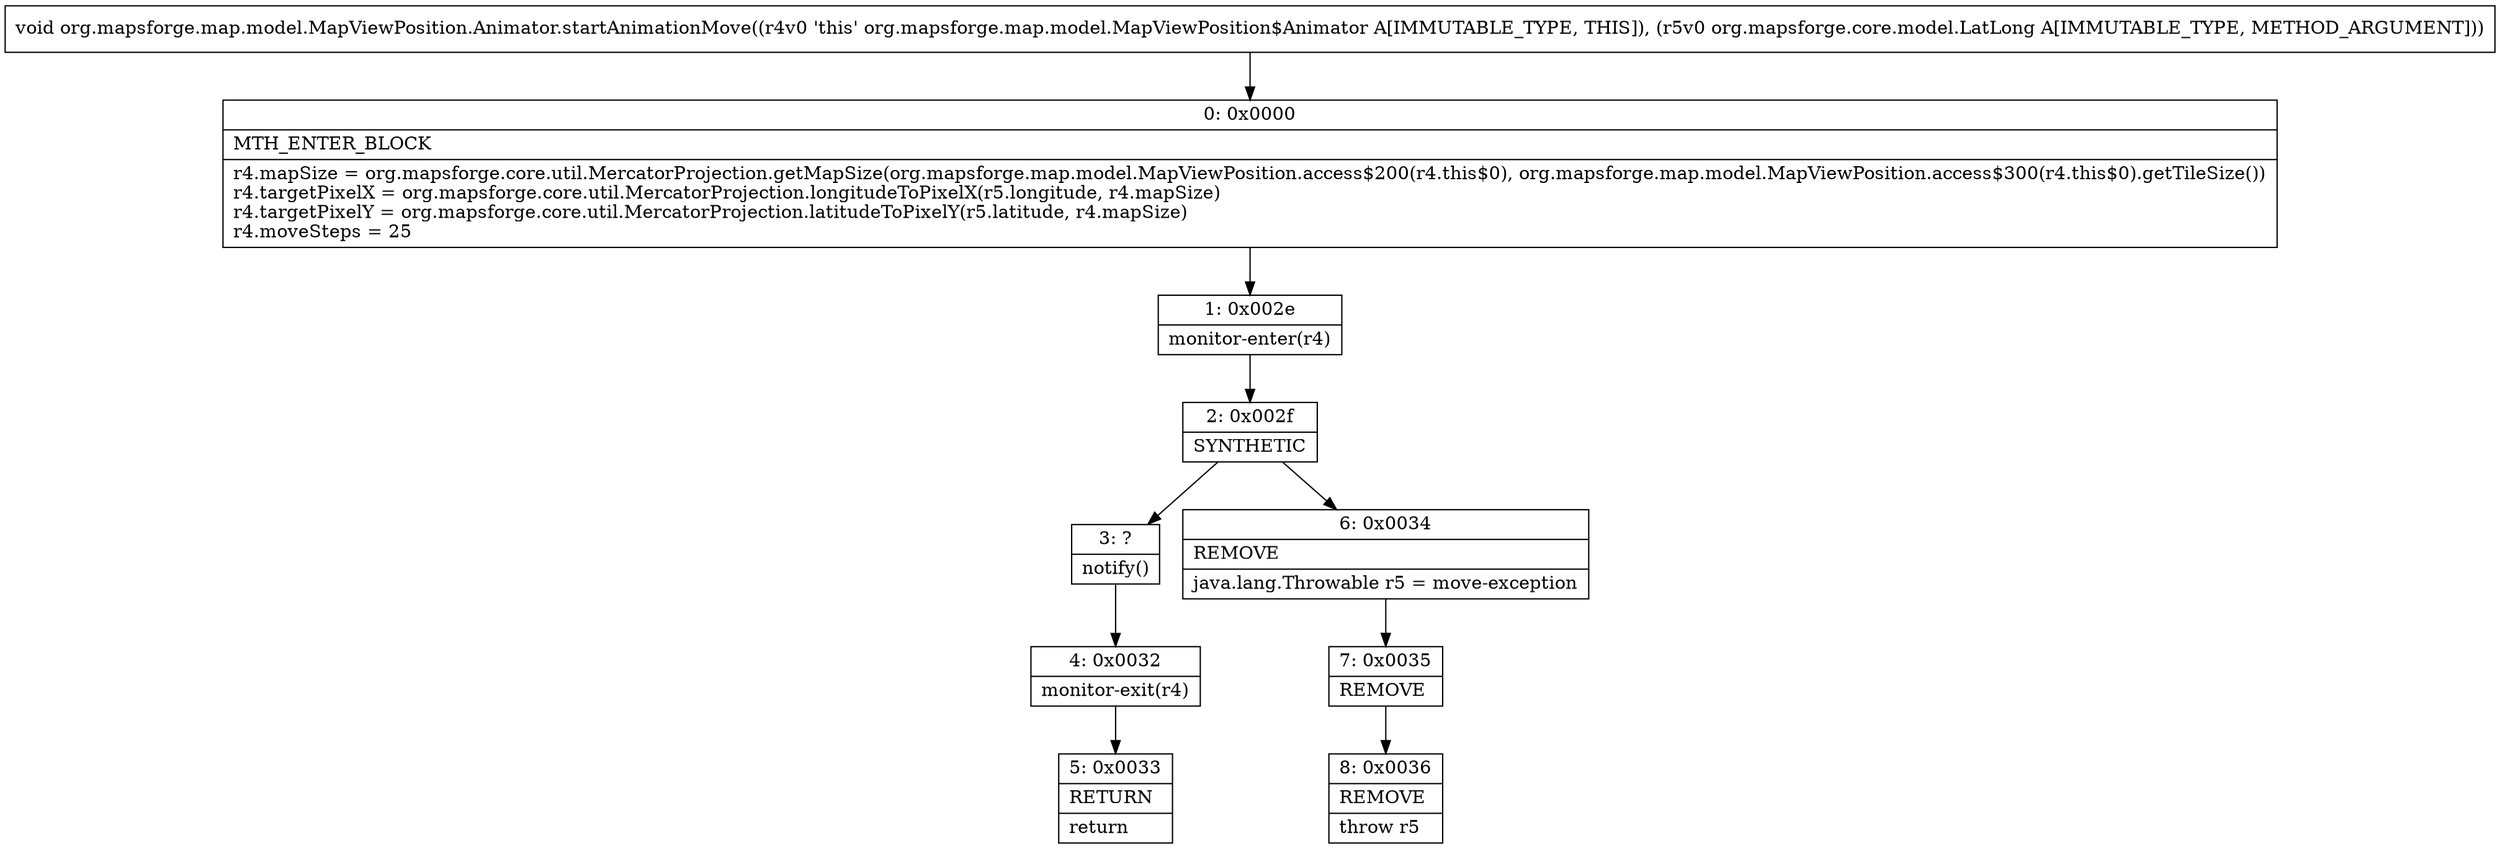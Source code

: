 digraph "CFG fororg.mapsforge.map.model.MapViewPosition.Animator.startAnimationMove(Lorg\/mapsforge\/core\/model\/LatLong;)V" {
Node_0 [shape=record,label="{0\:\ 0x0000|MTH_ENTER_BLOCK\l|r4.mapSize = org.mapsforge.core.util.MercatorProjection.getMapSize(org.mapsforge.map.model.MapViewPosition.access$200(r4.this$0), org.mapsforge.map.model.MapViewPosition.access$300(r4.this$0).getTileSize())\lr4.targetPixelX = org.mapsforge.core.util.MercatorProjection.longitudeToPixelX(r5.longitude, r4.mapSize)\lr4.targetPixelY = org.mapsforge.core.util.MercatorProjection.latitudeToPixelY(r5.latitude, r4.mapSize)\lr4.moveSteps = 25\l}"];
Node_1 [shape=record,label="{1\:\ 0x002e|monitor\-enter(r4)\l}"];
Node_2 [shape=record,label="{2\:\ 0x002f|SYNTHETIC\l}"];
Node_3 [shape=record,label="{3\:\ ?|notify()\l}"];
Node_4 [shape=record,label="{4\:\ 0x0032|monitor\-exit(r4)\l}"];
Node_5 [shape=record,label="{5\:\ 0x0033|RETURN\l|return\l}"];
Node_6 [shape=record,label="{6\:\ 0x0034|REMOVE\l|java.lang.Throwable r5 = move\-exception\l}"];
Node_7 [shape=record,label="{7\:\ 0x0035|REMOVE\l}"];
Node_8 [shape=record,label="{8\:\ 0x0036|REMOVE\l|throw r5\l}"];
MethodNode[shape=record,label="{void org.mapsforge.map.model.MapViewPosition.Animator.startAnimationMove((r4v0 'this' org.mapsforge.map.model.MapViewPosition$Animator A[IMMUTABLE_TYPE, THIS]), (r5v0 org.mapsforge.core.model.LatLong A[IMMUTABLE_TYPE, METHOD_ARGUMENT])) }"];
MethodNode -> Node_0;
Node_0 -> Node_1;
Node_1 -> Node_2;
Node_2 -> Node_3;
Node_2 -> Node_6;
Node_3 -> Node_4;
Node_4 -> Node_5;
Node_6 -> Node_7;
Node_7 -> Node_8;
}

